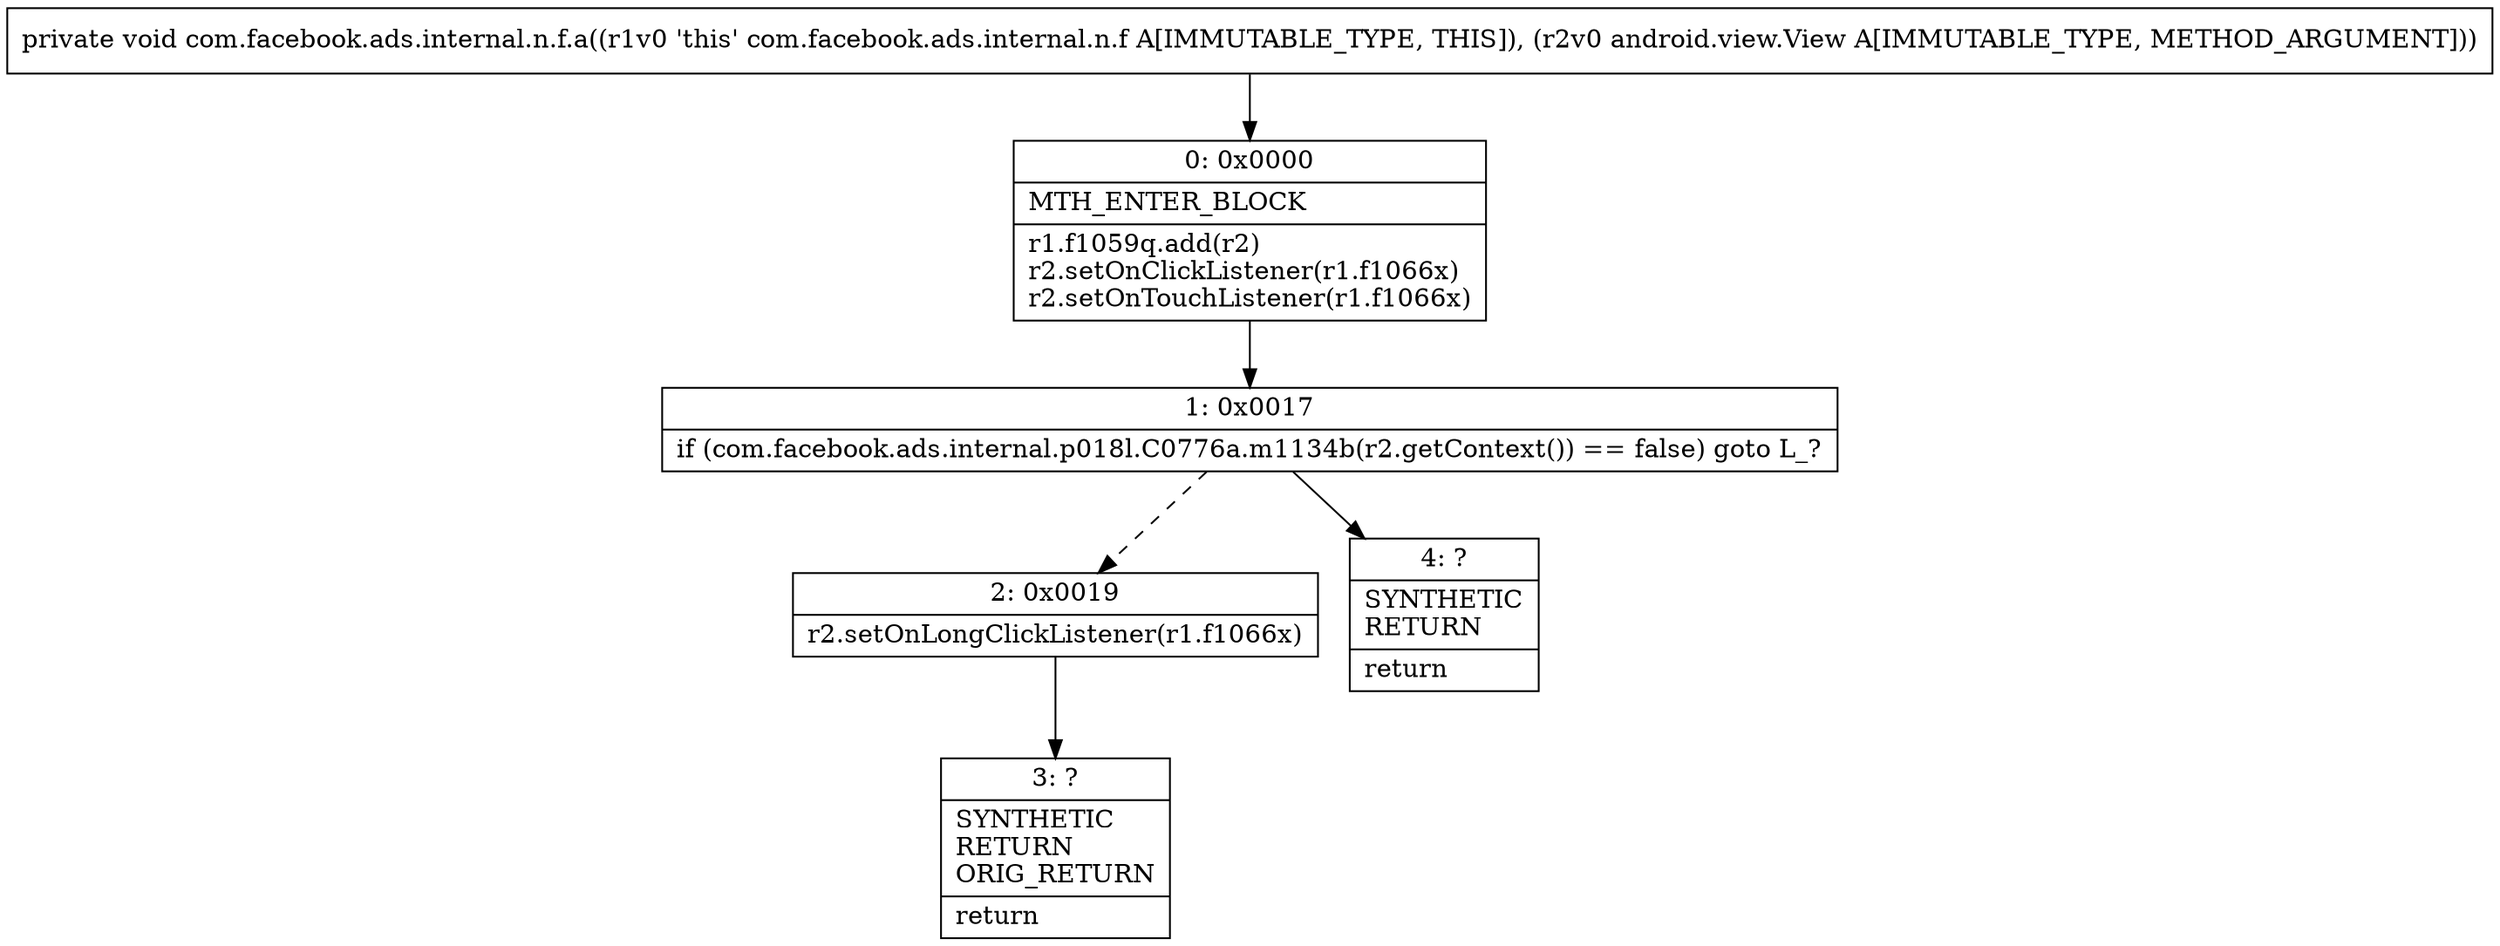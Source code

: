 digraph "CFG forcom.facebook.ads.internal.n.f.a(Landroid\/view\/View;)V" {
Node_0 [shape=record,label="{0\:\ 0x0000|MTH_ENTER_BLOCK\l|r1.f1059q.add(r2)\lr2.setOnClickListener(r1.f1066x)\lr2.setOnTouchListener(r1.f1066x)\l}"];
Node_1 [shape=record,label="{1\:\ 0x0017|if (com.facebook.ads.internal.p018l.C0776a.m1134b(r2.getContext()) == false) goto L_?\l}"];
Node_2 [shape=record,label="{2\:\ 0x0019|r2.setOnLongClickListener(r1.f1066x)\l}"];
Node_3 [shape=record,label="{3\:\ ?|SYNTHETIC\lRETURN\lORIG_RETURN\l|return\l}"];
Node_4 [shape=record,label="{4\:\ ?|SYNTHETIC\lRETURN\l|return\l}"];
MethodNode[shape=record,label="{private void com.facebook.ads.internal.n.f.a((r1v0 'this' com.facebook.ads.internal.n.f A[IMMUTABLE_TYPE, THIS]), (r2v0 android.view.View A[IMMUTABLE_TYPE, METHOD_ARGUMENT])) }"];
MethodNode -> Node_0;
Node_0 -> Node_1;
Node_1 -> Node_2[style=dashed];
Node_1 -> Node_4;
Node_2 -> Node_3;
}

